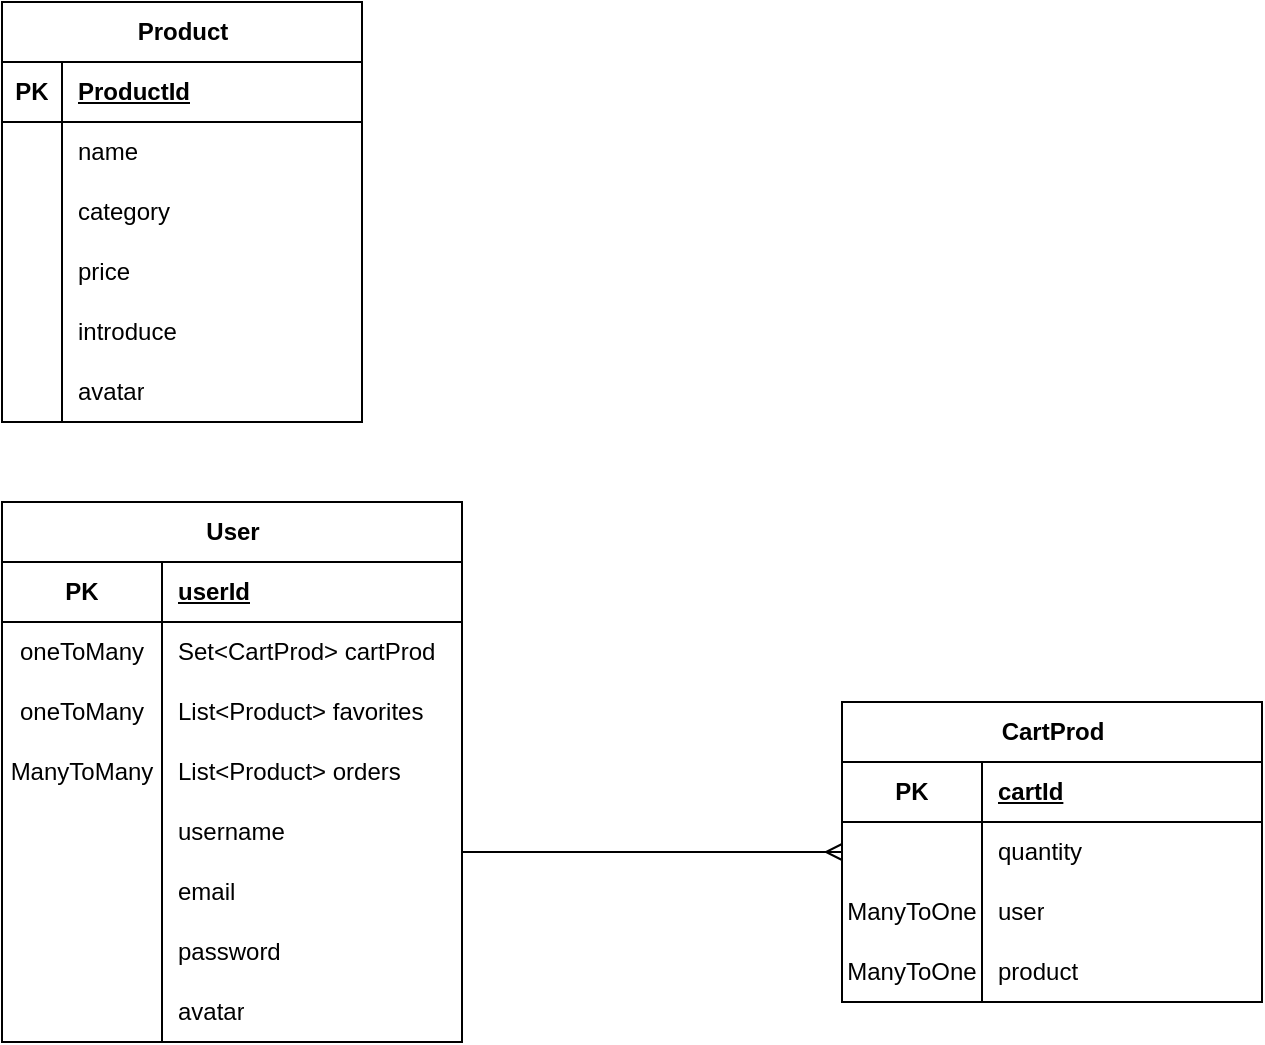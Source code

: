 <mxfile version="23.1.1" type="github">
  <diagram name="第 1 页" id="AWbwlkMSs4ZvEU-qoVPq">
    <mxGraphModel dx="430" dy="180" grid="1" gridSize="10" guides="1" tooltips="1" connect="1" arrows="1" fold="1" page="1" pageScale="1" pageWidth="4681" pageHeight="3300" math="0" shadow="0">
      <root>
        <mxCell id="0" />
        <mxCell id="1" parent="0" />
        <mxCell id="3uML3o04mXkPcYROsfcQ-3" value="User" style="shape=table;startSize=30;container=1;collapsible=1;childLayout=tableLayout;fixedRows=1;rowLines=0;fontStyle=1;align=center;resizeLast=1;html=1;" parent="1" vertex="1">
          <mxGeometry x="10" y="440" width="230" height="270" as="geometry" />
        </mxCell>
        <mxCell id="3uML3o04mXkPcYROsfcQ-4" value="" style="shape=tableRow;horizontal=0;startSize=0;swimlaneHead=0;swimlaneBody=0;fillColor=none;collapsible=0;dropTarget=0;points=[[0,0.5],[1,0.5]];portConstraint=eastwest;top=0;left=0;right=0;bottom=1;" parent="3uML3o04mXkPcYROsfcQ-3" vertex="1">
          <mxGeometry y="30" width="230" height="30" as="geometry" />
        </mxCell>
        <mxCell id="3uML3o04mXkPcYROsfcQ-5" value="PK" style="shape=partialRectangle;connectable=0;fillColor=none;top=0;left=0;bottom=0;right=0;fontStyle=1;overflow=hidden;whiteSpace=wrap;html=1;" parent="3uML3o04mXkPcYROsfcQ-4" vertex="1">
          <mxGeometry width="80" height="30" as="geometry">
            <mxRectangle width="80" height="30" as="alternateBounds" />
          </mxGeometry>
        </mxCell>
        <mxCell id="3uML3o04mXkPcYROsfcQ-6" value="userId" style="shape=partialRectangle;connectable=0;fillColor=none;top=0;left=0;bottom=0;right=0;align=left;spacingLeft=6;fontStyle=5;overflow=hidden;whiteSpace=wrap;html=1;" parent="3uML3o04mXkPcYROsfcQ-4" vertex="1">
          <mxGeometry x="80" width="150" height="30" as="geometry">
            <mxRectangle width="150" height="30" as="alternateBounds" />
          </mxGeometry>
        </mxCell>
        <mxCell id="a4ixhtPPBZc7TOmujKBf-22" value="" style="shape=tableRow;horizontal=0;startSize=0;swimlaneHead=0;swimlaneBody=0;fillColor=none;collapsible=0;dropTarget=0;points=[[0,0.5],[1,0.5]];portConstraint=eastwest;top=0;left=0;right=0;bottom=0;" vertex="1" parent="3uML3o04mXkPcYROsfcQ-3">
          <mxGeometry y="60" width="230" height="30" as="geometry" />
        </mxCell>
        <mxCell id="a4ixhtPPBZc7TOmujKBf-23" value="oneToMany" style="shape=partialRectangle;connectable=0;fillColor=none;top=0;left=0;bottom=0;right=0;editable=1;overflow=hidden;whiteSpace=wrap;html=1;" vertex="1" parent="a4ixhtPPBZc7TOmujKBf-22">
          <mxGeometry width="80" height="30" as="geometry">
            <mxRectangle width="80" height="30" as="alternateBounds" />
          </mxGeometry>
        </mxCell>
        <mxCell id="a4ixhtPPBZc7TOmujKBf-24" value="Set&amp;lt;CartProd&amp;gt; cartProd" style="shape=partialRectangle;connectable=0;fillColor=none;top=0;left=0;bottom=0;right=0;align=left;spacingLeft=6;overflow=hidden;whiteSpace=wrap;html=1;" vertex="1" parent="a4ixhtPPBZc7TOmujKBf-22">
          <mxGeometry x="80" width="150" height="30" as="geometry">
            <mxRectangle width="150" height="30" as="alternateBounds" />
          </mxGeometry>
        </mxCell>
        <mxCell id="a4ixhtPPBZc7TOmujKBf-25" value="" style="shape=tableRow;horizontal=0;startSize=0;swimlaneHead=0;swimlaneBody=0;fillColor=none;collapsible=0;dropTarget=0;points=[[0,0.5],[1,0.5]];portConstraint=eastwest;top=0;left=0;right=0;bottom=0;" vertex="1" parent="3uML3o04mXkPcYROsfcQ-3">
          <mxGeometry y="90" width="230" height="30" as="geometry" />
        </mxCell>
        <mxCell id="a4ixhtPPBZc7TOmujKBf-26" value="oneToMany" style="shape=partialRectangle;connectable=0;fillColor=none;top=0;left=0;bottom=0;right=0;editable=1;overflow=hidden;whiteSpace=wrap;html=1;" vertex="1" parent="a4ixhtPPBZc7TOmujKBf-25">
          <mxGeometry width="80" height="30" as="geometry">
            <mxRectangle width="80" height="30" as="alternateBounds" />
          </mxGeometry>
        </mxCell>
        <mxCell id="a4ixhtPPBZc7TOmujKBf-27" value="List&amp;lt;Product&amp;gt; favorites" style="shape=partialRectangle;connectable=0;fillColor=none;top=0;left=0;bottom=0;right=0;align=left;spacingLeft=6;overflow=hidden;whiteSpace=wrap;html=1;" vertex="1" parent="a4ixhtPPBZc7TOmujKBf-25">
          <mxGeometry x="80" width="150" height="30" as="geometry">
            <mxRectangle width="150" height="30" as="alternateBounds" />
          </mxGeometry>
        </mxCell>
        <mxCell id="a4ixhtPPBZc7TOmujKBf-28" value="" style="shape=tableRow;horizontal=0;startSize=0;swimlaneHead=0;swimlaneBody=0;fillColor=none;collapsible=0;dropTarget=0;points=[[0,0.5],[1,0.5]];portConstraint=eastwest;top=0;left=0;right=0;bottom=0;" vertex="1" parent="3uML3o04mXkPcYROsfcQ-3">
          <mxGeometry y="120" width="230" height="30" as="geometry" />
        </mxCell>
        <mxCell id="a4ixhtPPBZc7TOmujKBf-29" value="ManyToMany" style="shape=partialRectangle;connectable=0;fillColor=none;top=0;left=0;bottom=0;right=0;editable=1;overflow=hidden;whiteSpace=wrap;html=1;" vertex="1" parent="a4ixhtPPBZc7TOmujKBf-28">
          <mxGeometry width="80" height="30" as="geometry">
            <mxRectangle width="80" height="30" as="alternateBounds" />
          </mxGeometry>
        </mxCell>
        <mxCell id="a4ixhtPPBZc7TOmujKBf-30" value="List&amp;lt;Product&amp;gt; orders" style="shape=partialRectangle;connectable=0;fillColor=none;top=0;left=0;bottom=0;right=0;align=left;spacingLeft=6;overflow=hidden;whiteSpace=wrap;html=1;" vertex="1" parent="a4ixhtPPBZc7TOmujKBf-28">
          <mxGeometry x="80" width="150" height="30" as="geometry">
            <mxRectangle width="150" height="30" as="alternateBounds" />
          </mxGeometry>
        </mxCell>
        <mxCell id="3uML3o04mXkPcYROsfcQ-7" value="" style="shape=tableRow;horizontal=0;startSize=0;swimlaneHead=0;swimlaneBody=0;fillColor=none;collapsible=0;dropTarget=0;points=[[0,0.5],[1,0.5]];portConstraint=eastwest;top=0;left=0;right=0;bottom=0;" parent="3uML3o04mXkPcYROsfcQ-3" vertex="1">
          <mxGeometry y="150" width="230" height="30" as="geometry" />
        </mxCell>
        <mxCell id="3uML3o04mXkPcYROsfcQ-8" value="" style="shape=partialRectangle;connectable=0;fillColor=none;top=0;left=0;bottom=0;right=0;editable=1;overflow=hidden;whiteSpace=wrap;html=1;" parent="3uML3o04mXkPcYROsfcQ-7" vertex="1">
          <mxGeometry width="80" height="30" as="geometry">
            <mxRectangle width="80" height="30" as="alternateBounds" />
          </mxGeometry>
        </mxCell>
        <mxCell id="3uML3o04mXkPcYROsfcQ-9" value="username" style="shape=partialRectangle;connectable=0;fillColor=none;top=0;left=0;bottom=0;right=0;align=left;spacingLeft=6;overflow=hidden;whiteSpace=wrap;html=1;" parent="3uML3o04mXkPcYROsfcQ-7" vertex="1">
          <mxGeometry x="80" width="150" height="30" as="geometry">
            <mxRectangle width="150" height="30" as="alternateBounds" />
          </mxGeometry>
        </mxCell>
        <mxCell id="3uML3o04mXkPcYROsfcQ-10" value="" style="shape=tableRow;horizontal=0;startSize=0;swimlaneHead=0;swimlaneBody=0;fillColor=none;collapsible=0;dropTarget=0;points=[[0,0.5],[1,0.5]];portConstraint=eastwest;top=0;left=0;right=0;bottom=0;" parent="3uML3o04mXkPcYROsfcQ-3" vertex="1">
          <mxGeometry y="180" width="230" height="30" as="geometry" />
        </mxCell>
        <mxCell id="3uML3o04mXkPcYROsfcQ-11" value="" style="shape=partialRectangle;connectable=0;fillColor=none;top=0;left=0;bottom=0;right=0;editable=1;overflow=hidden;whiteSpace=wrap;html=1;" parent="3uML3o04mXkPcYROsfcQ-10" vertex="1">
          <mxGeometry width="80" height="30" as="geometry">
            <mxRectangle width="80" height="30" as="alternateBounds" />
          </mxGeometry>
        </mxCell>
        <mxCell id="3uML3o04mXkPcYROsfcQ-12" value="email" style="shape=partialRectangle;connectable=0;fillColor=none;top=0;left=0;bottom=0;right=0;align=left;spacingLeft=6;overflow=hidden;whiteSpace=wrap;html=1;" parent="3uML3o04mXkPcYROsfcQ-10" vertex="1">
          <mxGeometry x="80" width="150" height="30" as="geometry">
            <mxRectangle width="150" height="30" as="alternateBounds" />
          </mxGeometry>
        </mxCell>
        <mxCell id="3uML3o04mXkPcYROsfcQ-13" value="" style="shape=tableRow;horizontal=0;startSize=0;swimlaneHead=0;swimlaneBody=0;fillColor=none;collapsible=0;dropTarget=0;points=[[0,0.5],[1,0.5]];portConstraint=eastwest;top=0;left=0;right=0;bottom=0;" parent="3uML3o04mXkPcYROsfcQ-3" vertex="1">
          <mxGeometry y="210" width="230" height="30" as="geometry" />
        </mxCell>
        <mxCell id="3uML3o04mXkPcYROsfcQ-14" value="" style="shape=partialRectangle;connectable=0;fillColor=none;top=0;left=0;bottom=0;right=0;editable=1;overflow=hidden;whiteSpace=wrap;html=1;" parent="3uML3o04mXkPcYROsfcQ-13" vertex="1">
          <mxGeometry width="80" height="30" as="geometry">
            <mxRectangle width="80" height="30" as="alternateBounds" />
          </mxGeometry>
        </mxCell>
        <mxCell id="3uML3o04mXkPcYROsfcQ-15" value="password" style="shape=partialRectangle;connectable=0;fillColor=none;top=0;left=0;bottom=0;right=0;align=left;spacingLeft=6;overflow=hidden;whiteSpace=wrap;html=1;" parent="3uML3o04mXkPcYROsfcQ-13" vertex="1">
          <mxGeometry x="80" width="150" height="30" as="geometry">
            <mxRectangle width="150" height="30" as="alternateBounds" />
          </mxGeometry>
        </mxCell>
        <mxCell id="3uML3o04mXkPcYROsfcQ-41" value="" style="shape=tableRow;horizontal=0;startSize=0;swimlaneHead=0;swimlaneBody=0;fillColor=none;collapsible=0;dropTarget=0;points=[[0,0.5],[1,0.5]];portConstraint=eastwest;top=0;left=0;right=0;bottom=0;" parent="3uML3o04mXkPcYROsfcQ-3" vertex="1">
          <mxGeometry y="240" width="230" height="30" as="geometry" />
        </mxCell>
        <mxCell id="3uML3o04mXkPcYROsfcQ-42" value="" style="shape=partialRectangle;connectable=0;fillColor=none;top=0;left=0;bottom=0;right=0;editable=1;overflow=hidden;whiteSpace=wrap;html=1;" parent="3uML3o04mXkPcYROsfcQ-41" vertex="1">
          <mxGeometry width="80" height="30" as="geometry">
            <mxRectangle width="80" height="30" as="alternateBounds" />
          </mxGeometry>
        </mxCell>
        <mxCell id="3uML3o04mXkPcYROsfcQ-43" value="avatar" style="shape=partialRectangle;connectable=0;fillColor=none;top=0;left=0;bottom=0;right=0;align=left;spacingLeft=6;overflow=hidden;whiteSpace=wrap;html=1;" parent="3uML3o04mXkPcYROsfcQ-41" vertex="1">
          <mxGeometry x="80" width="150" height="30" as="geometry">
            <mxRectangle width="150" height="30" as="alternateBounds" />
          </mxGeometry>
        </mxCell>
        <mxCell id="3uML3o04mXkPcYROsfcQ-22" value="Product" style="shape=table;startSize=30;container=1;collapsible=1;childLayout=tableLayout;fixedRows=1;rowLines=0;fontStyle=1;align=center;resizeLast=1;html=1;" parent="1" vertex="1">
          <mxGeometry x="10" y="190" width="180" height="210" as="geometry" />
        </mxCell>
        <mxCell id="3uML3o04mXkPcYROsfcQ-23" value="" style="shape=tableRow;horizontal=0;startSize=0;swimlaneHead=0;swimlaneBody=0;fillColor=none;collapsible=0;dropTarget=0;points=[[0,0.5],[1,0.5]];portConstraint=eastwest;top=0;left=0;right=0;bottom=1;" parent="3uML3o04mXkPcYROsfcQ-22" vertex="1">
          <mxGeometry y="30" width="180" height="30" as="geometry" />
        </mxCell>
        <mxCell id="3uML3o04mXkPcYROsfcQ-24" value="PK" style="shape=partialRectangle;connectable=0;fillColor=none;top=0;left=0;bottom=0;right=0;fontStyle=1;overflow=hidden;whiteSpace=wrap;html=1;" parent="3uML3o04mXkPcYROsfcQ-23" vertex="1">
          <mxGeometry width="30" height="30" as="geometry">
            <mxRectangle width="30" height="30" as="alternateBounds" />
          </mxGeometry>
        </mxCell>
        <mxCell id="3uML3o04mXkPcYROsfcQ-25" value="ProductId" style="shape=partialRectangle;connectable=0;fillColor=none;top=0;left=0;bottom=0;right=0;align=left;spacingLeft=6;fontStyle=5;overflow=hidden;whiteSpace=wrap;html=1;" parent="3uML3o04mXkPcYROsfcQ-23" vertex="1">
          <mxGeometry x="30" width="150" height="30" as="geometry">
            <mxRectangle width="150" height="30" as="alternateBounds" />
          </mxGeometry>
        </mxCell>
        <mxCell id="3uML3o04mXkPcYROsfcQ-26" value="" style="shape=tableRow;horizontal=0;startSize=0;swimlaneHead=0;swimlaneBody=0;fillColor=none;collapsible=0;dropTarget=0;points=[[0,0.5],[1,0.5]];portConstraint=eastwest;top=0;left=0;right=0;bottom=0;" parent="3uML3o04mXkPcYROsfcQ-22" vertex="1">
          <mxGeometry y="60" width="180" height="30" as="geometry" />
        </mxCell>
        <mxCell id="3uML3o04mXkPcYROsfcQ-27" value="" style="shape=partialRectangle;connectable=0;fillColor=none;top=0;left=0;bottom=0;right=0;editable=1;overflow=hidden;whiteSpace=wrap;html=1;" parent="3uML3o04mXkPcYROsfcQ-26" vertex="1">
          <mxGeometry width="30" height="30" as="geometry">
            <mxRectangle width="30" height="30" as="alternateBounds" />
          </mxGeometry>
        </mxCell>
        <mxCell id="3uML3o04mXkPcYROsfcQ-28" value="name" style="shape=partialRectangle;connectable=0;fillColor=none;top=0;left=0;bottom=0;right=0;align=left;spacingLeft=6;overflow=hidden;whiteSpace=wrap;html=1;" parent="3uML3o04mXkPcYROsfcQ-26" vertex="1">
          <mxGeometry x="30" width="150" height="30" as="geometry">
            <mxRectangle width="150" height="30" as="alternateBounds" />
          </mxGeometry>
        </mxCell>
        <mxCell id="3uML3o04mXkPcYROsfcQ-29" value="" style="shape=tableRow;horizontal=0;startSize=0;swimlaneHead=0;swimlaneBody=0;fillColor=none;collapsible=0;dropTarget=0;points=[[0,0.5],[1,0.5]];portConstraint=eastwest;top=0;left=0;right=0;bottom=0;" parent="3uML3o04mXkPcYROsfcQ-22" vertex="1">
          <mxGeometry y="90" width="180" height="30" as="geometry" />
        </mxCell>
        <mxCell id="3uML3o04mXkPcYROsfcQ-30" value="" style="shape=partialRectangle;connectable=0;fillColor=none;top=0;left=0;bottom=0;right=0;editable=1;overflow=hidden;whiteSpace=wrap;html=1;" parent="3uML3o04mXkPcYROsfcQ-29" vertex="1">
          <mxGeometry width="30" height="30" as="geometry">
            <mxRectangle width="30" height="30" as="alternateBounds" />
          </mxGeometry>
        </mxCell>
        <mxCell id="3uML3o04mXkPcYROsfcQ-31" value="category" style="shape=partialRectangle;connectable=0;fillColor=none;top=0;left=0;bottom=0;right=0;align=left;spacingLeft=6;overflow=hidden;whiteSpace=wrap;html=1;" parent="3uML3o04mXkPcYROsfcQ-29" vertex="1">
          <mxGeometry x="30" width="150" height="30" as="geometry">
            <mxRectangle width="150" height="30" as="alternateBounds" />
          </mxGeometry>
        </mxCell>
        <mxCell id="3uML3o04mXkPcYROsfcQ-32" value="" style="shape=tableRow;horizontal=0;startSize=0;swimlaneHead=0;swimlaneBody=0;fillColor=none;collapsible=0;dropTarget=0;points=[[0,0.5],[1,0.5]];portConstraint=eastwest;top=0;left=0;right=0;bottom=0;" parent="3uML3o04mXkPcYROsfcQ-22" vertex="1">
          <mxGeometry y="120" width="180" height="30" as="geometry" />
        </mxCell>
        <mxCell id="3uML3o04mXkPcYROsfcQ-33" value="" style="shape=partialRectangle;connectable=0;fillColor=none;top=0;left=0;bottom=0;right=0;editable=1;overflow=hidden;whiteSpace=wrap;html=1;" parent="3uML3o04mXkPcYROsfcQ-32" vertex="1">
          <mxGeometry width="30" height="30" as="geometry">
            <mxRectangle width="30" height="30" as="alternateBounds" />
          </mxGeometry>
        </mxCell>
        <mxCell id="3uML3o04mXkPcYROsfcQ-34" value="price" style="shape=partialRectangle;connectable=0;fillColor=none;top=0;left=0;bottom=0;right=0;align=left;spacingLeft=6;overflow=hidden;whiteSpace=wrap;html=1;" parent="3uML3o04mXkPcYROsfcQ-32" vertex="1">
          <mxGeometry x="30" width="150" height="30" as="geometry">
            <mxRectangle width="150" height="30" as="alternateBounds" />
          </mxGeometry>
        </mxCell>
        <mxCell id="3uML3o04mXkPcYROsfcQ-35" value="" style="shape=tableRow;horizontal=0;startSize=0;swimlaneHead=0;swimlaneBody=0;fillColor=none;collapsible=0;dropTarget=0;points=[[0,0.5],[1,0.5]];portConstraint=eastwest;top=0;left=0;right=0;bottom=0;" parent="3uML3o04mXkPcYROsfcQ-22" vertex="1">
          <mxGeometry y="150" width="180" height="30" as="geometry" />
        </mxCell>
        <mxCell id="3uML3o04mXkPcYROsfcQ-36" value="" style="shape=partialRectangle;connectable=0;fillColor=none;top=0;left=0;bottom=0;right=0;editable=1;overflow=hidden;whiteSpace=wrap;html=1;" parent="3uML3o04mXkPcYROsfcQ-35" vertex="1">
          <mxGeometry width="30" height="30" as="geometry">
            <mxRectangle width="30" height="30" as="alternateBounds" />
          </mxGeometry>
        </mxCell>
        <mxCell id="3uML3o04mXkPcYROsfcQ-37" value="introduce" style="shape=partialRectangle;connectable=0;fillColor=none;top=0;left=0;bottom=0;right=0;align=left;spacingLeft=6;overflow=hidden;whiteSpace=wrap;html=1;" parent="3uML3o04mXkPcYROsfcQ-35" vertex="1">
          <mxGeometry x="30" width="150" height="30" as="geometry">
            <mxRectangle width="150" height="30" as="alternateBounds" />
          </mxGeometry>
        </mxCell>
        <mxCell id="3uML3o04mXkPcYROsfcQ-38" value="" style="shape=tableRow;horizontal=0;startSize=0;swimlaneHead=0;swimlaneBody=0;fillColor=none;collapsible=0;dropTarget=0;points=[[0,0.5],[1,0.5]];portConstraint=eastwest;top=0;left=0;right=0;bottom=0;" parent="3uML3o04mXkPcYROsfcQ-22" vertex="1">
          <mxGeometry y="180" width="180" height="30" as="geometry" />
        </mxCell>
        <mxCell id="3uML3o04mXkPcYROsfcQ-39" value="" style="shape=partialRectangle;connectable=0;fillColor=none;top=0;left=0;bottom=0;right=0;editable=1;overflow=hidden;whiteSpace=wrap;html=1;" parent="3uML3o04mXkPcYROsfcQ-38" vertex="1">
          <mxGeometry width="30" height="30" as="geometry">
            <mxRectangle width="30" height="30" as="alternateBounds" />
          </mxGeometry>
        </mxCell>
        <mxCell id="3uML3o04mXkPcYROsfcQ-40" value="avatar" style="shape=partialRectangle;connectable=0;fillColor=none;top=0;left=0;bottom=0;right=0;align=left;spacingLeft=6;overflow=hidden;whiteSpace=wrap;html=1;" parent="3uML3o04mXkPcYROsfcQ-38" vertex="1">
          <mxGeometry x="30" width="150" height="30" as="geometry">
            <mxRectangle width="150" height="30" as="alternateBounds" />
          </mxGeometry>
        </mxCell>
        <mxCell id="3uML3o04mXkPcYROsfcQ-44" value="CartProd" style="shape=table;startSize=30;container=1;collapsible=1;childLayout=tableLayout;fixedRows=1;rowLines=0;fontStyle=1;align=center;resizeLast=1;html=1;" parent="1" vertex="1">
          <mxGeometry x="430" y="540" width="210" height="150" as="geometry" />
        </mxCell>
        <mxCell id="3uML3o04mXkPcYROsfcQ-45" value="" style="shape=tableRow;horizontal=0;startSize=0;swimlaneHead=0;swimlaneBody=0;fillColor=none;collapsible=0;dropTarget=0;points=[[0,0.5],[1,0.5]];portConstraint=eastwest;top=0;left=0;right=0;bottom=1;" parent="3uML3o04mXkPcYROsfcQ-44" vertex="1">
          <mxGeometry y="30" width="210" height="30" as="geometry" />
        </mxCell>
        <mxCell id="3uML3o04mXkPcYROsfcQ-46" value="PK" style="shape=partialRectangle;connectable=0;fillColor=none;top=0;left=0;bottom=0;right=0;fontStyle=1;overflow=hidden;whiteSpace=wrap;html=1;" parent="3uML3o04mXkPcYROsfcQ-45" vertex="1">
          <mxGeometry width="70" height="30" as="geometry">
            <mxRectangle width="70" height="30" as="alternateBounds" />
          </mxGeometry>
        </mxCell>
        <mxCell id="3uML3o04mXkPcYROsfcQ-47" value="cartId" style="shape=partialRectangle;connectable=0;fillColor=none;top=0;left=0;bottom=0;right=0;align=left;spacingLeft=6;fontStyle=5;overflow=hidden;whiteSpace=wrap;html=1;" parent="3uML3o04mXkPcYROsfcQ-45" vertex="1">
          <mxGeometry x="70" width="140" height="30" as="geometry">
            <mxRectangle width="140" height="30" as="alternateBounds" />
          </mxGeometry>
        </mxCell>
        <mxCell id="3uML3o04mXkPcYROsfcQ-48" value="" style="shape=tableRow;horizontal=0;startSize=0;swimlaneHead=0;swimlaneBody=0;fillColor=none;collapsible=0;dropTarget=0;points=[[0,0.5],[1,0.5]];portConstraint=eastwest;top=0;left=0;right=0;bottom=0;" parent="3uML3o04mXkPcYROsfcQ-44" vertex="1">
          <mxGeometry y="60" width="210" height="30" as="geometry" />
        </mxCell>
        <mxCell id="3uML3o04mXkPcYROsfcQ-49" value="" style="shape=partialRectangle;connectable=0;fillColor=none;top=0;left=0;bottom=0;right=0;editable=1;overflow=hidden;whiteSpace=wrap;html=1;" parent="3uML3o04mXkPcYROsfcQ-48" vertex="1">
          <mxGeometry width="70" height="30" as="geometry">
            <mxRectangle width="70" height="30" as="alternateBounds" />
          </mxGeometry>
        </mxCell>
        <mxCell id="3uML3o04mXkPcYROsfcQ-50" value="quantity" style="shape=partialRectangle;connectable=0;fillColor=none;top=0;left=0;bottom=0;right=0;align=left;spacingLeft=6;overflow=hidden;whiteSpace=wrap;html=1;" parent="3uML3o04mXkPcYROsfcQ-48" vertex="1">
          <mxGeometry x="70" width="140" height="30" as="geometry">
            <mxRectangle width="140" height="30" as="alternateBounds" />
          </mxGeometry>
        </mxCell>
        <mxCell id="3uML3o04mXkPcYROsfcQ-51" value="" style="shape=tableRow;horizontal=0;startSize=0;swimlaneHead=0;swimlaneBody=0;fillColor=none;collapsible=0;dropTarget=0;points=[[0,0.5],[1,0.5]];portConstraint=eastwest;top=0;left=0;right=0;bottom=0;" parent="3uML3o04mXkPcYROsfcQ-44" vertex="1">
          <mxGeometry y="90" width="210" height="30" as="geometry" />
        </mxCell>
        <mxCell id="3uML3o04mXkPcYROsfcQ-52" value="ManyToOne" style="shape=partialRectangle;connectable=0;fillColor=none;top=0;left=0;bottom=0;right=0;editable=1;overflow=hidden;whiteSpace=wrap;html=1;" parent="3uML3o04mXkPcYROsfcQ-51" vertex="1">
          <mxGeometry width="70" height="30" as="geometry">
            <mxRectangle width="70" height="30" as="alternateBounds" />
          </mxGeometry>
        </mxCell>
        <mxCell id="3uML3o04mXkPcYROsfcQ-53" value="user" style="shape=partialRectangle;connectable=0;fillColor=none;top=0;left=0;bottom=0;right=0;align=left;spacingLeft=6;overflow=hidden;whiteSpace=wrap;html=1;" parent="3uML3o04mXkPcYROsfcQ-51" vertex="1">
          <mxGeometry x="70" width="140" height="30" as="geometry">
            <mxRectangle width="140" height="30" as="alternateBounds" />
          </mxGeometry>
        </mxCell>
        <mxCell id="3uML3o04mXkPcYROsfcQ-54" value="" style="shape=tableRow;horizontal=0;startSize=0;swimlaneHead=0;swimlaneBody=0;fillColor=none;collapsible=0;dropTarget=0;points=[[0,0.5],[1,0.5]];portConstraint=eastwest;top=0;left=0;right=0;bottom=0;" parent="3uML3o04mXkPcYROsfcQ-44" vertex="1">
          <mxGeometry y="120" width="210" height="30" as="geometry" />
        </mxCell>
        <mxCell id="3uML3o04mXkPcYROsfcQ-55" value="ManyToOne" style="shape=partialRectangle;connectable=0;fillColor=none;top=0;left=0;bottom=0;right=0;editable=1;overflow=hidden;whiteSpace=wrap;html=1;" parent="3uML3o04mXkPcYROsfcQ-54" vertex="1">
          <mxGeometry width="70" height="30" as="geometry">
            <mxRectangle width="70" height="30" as="alternateBounds" />
          </mxGeometry>
        </mxCell>
        <mxCell id="3uML3o04mXkPcYROsfcQ-56" value="product" style="shape=partialRectangle;connectable=0;fillColor=none;top=0;left=0;bottom=0;right=0;align=left;spacingLeft=6;overflow=hidden;whiteSpace=wrap;html=1;" parent="3uML3o04mXkPcYROsfcQ-54" vertex="1">
          <mxGeometry x="70" width="140" height="30" as="geometry">
            <mxRectangle width="140" height="30" as="alternateBounds" />
          </mxGeometry>
        </mxCell>
        <mxCell id="a4ixhtPPBZc7TOmujKBf-1" value="" style="edgeStyle=entityRelationEdgeStyle;fontSize=12;html=1;endArrow=ERmany;rounded=0;entryX=0;entryY=0.5;entryDx=0;entryDy=0;exitX=1;exitY=0.833;exitDx=0;exitDy=0;exitPerimeter=0;" edge="1" parent="1" source="3uML3o04mXkPcYROsfcQ-7" target="3uML3o04mXkPcYROsfcQ-48">
          <mxGeometry width="100" height="100" relative="1" as="geometry">
            <mxPoint x="270" y="400" as="sourcePoint" />
            <mxPoint x="360" y="480" as="targetPoint" />
            <Array as="points">
              <mxPoint x="250" y="620" />
            </Array>
          </mxGeometry>
        </mxCell>
      </root>
    </mxGraphModel>
  </diagram>
</mxfile>
